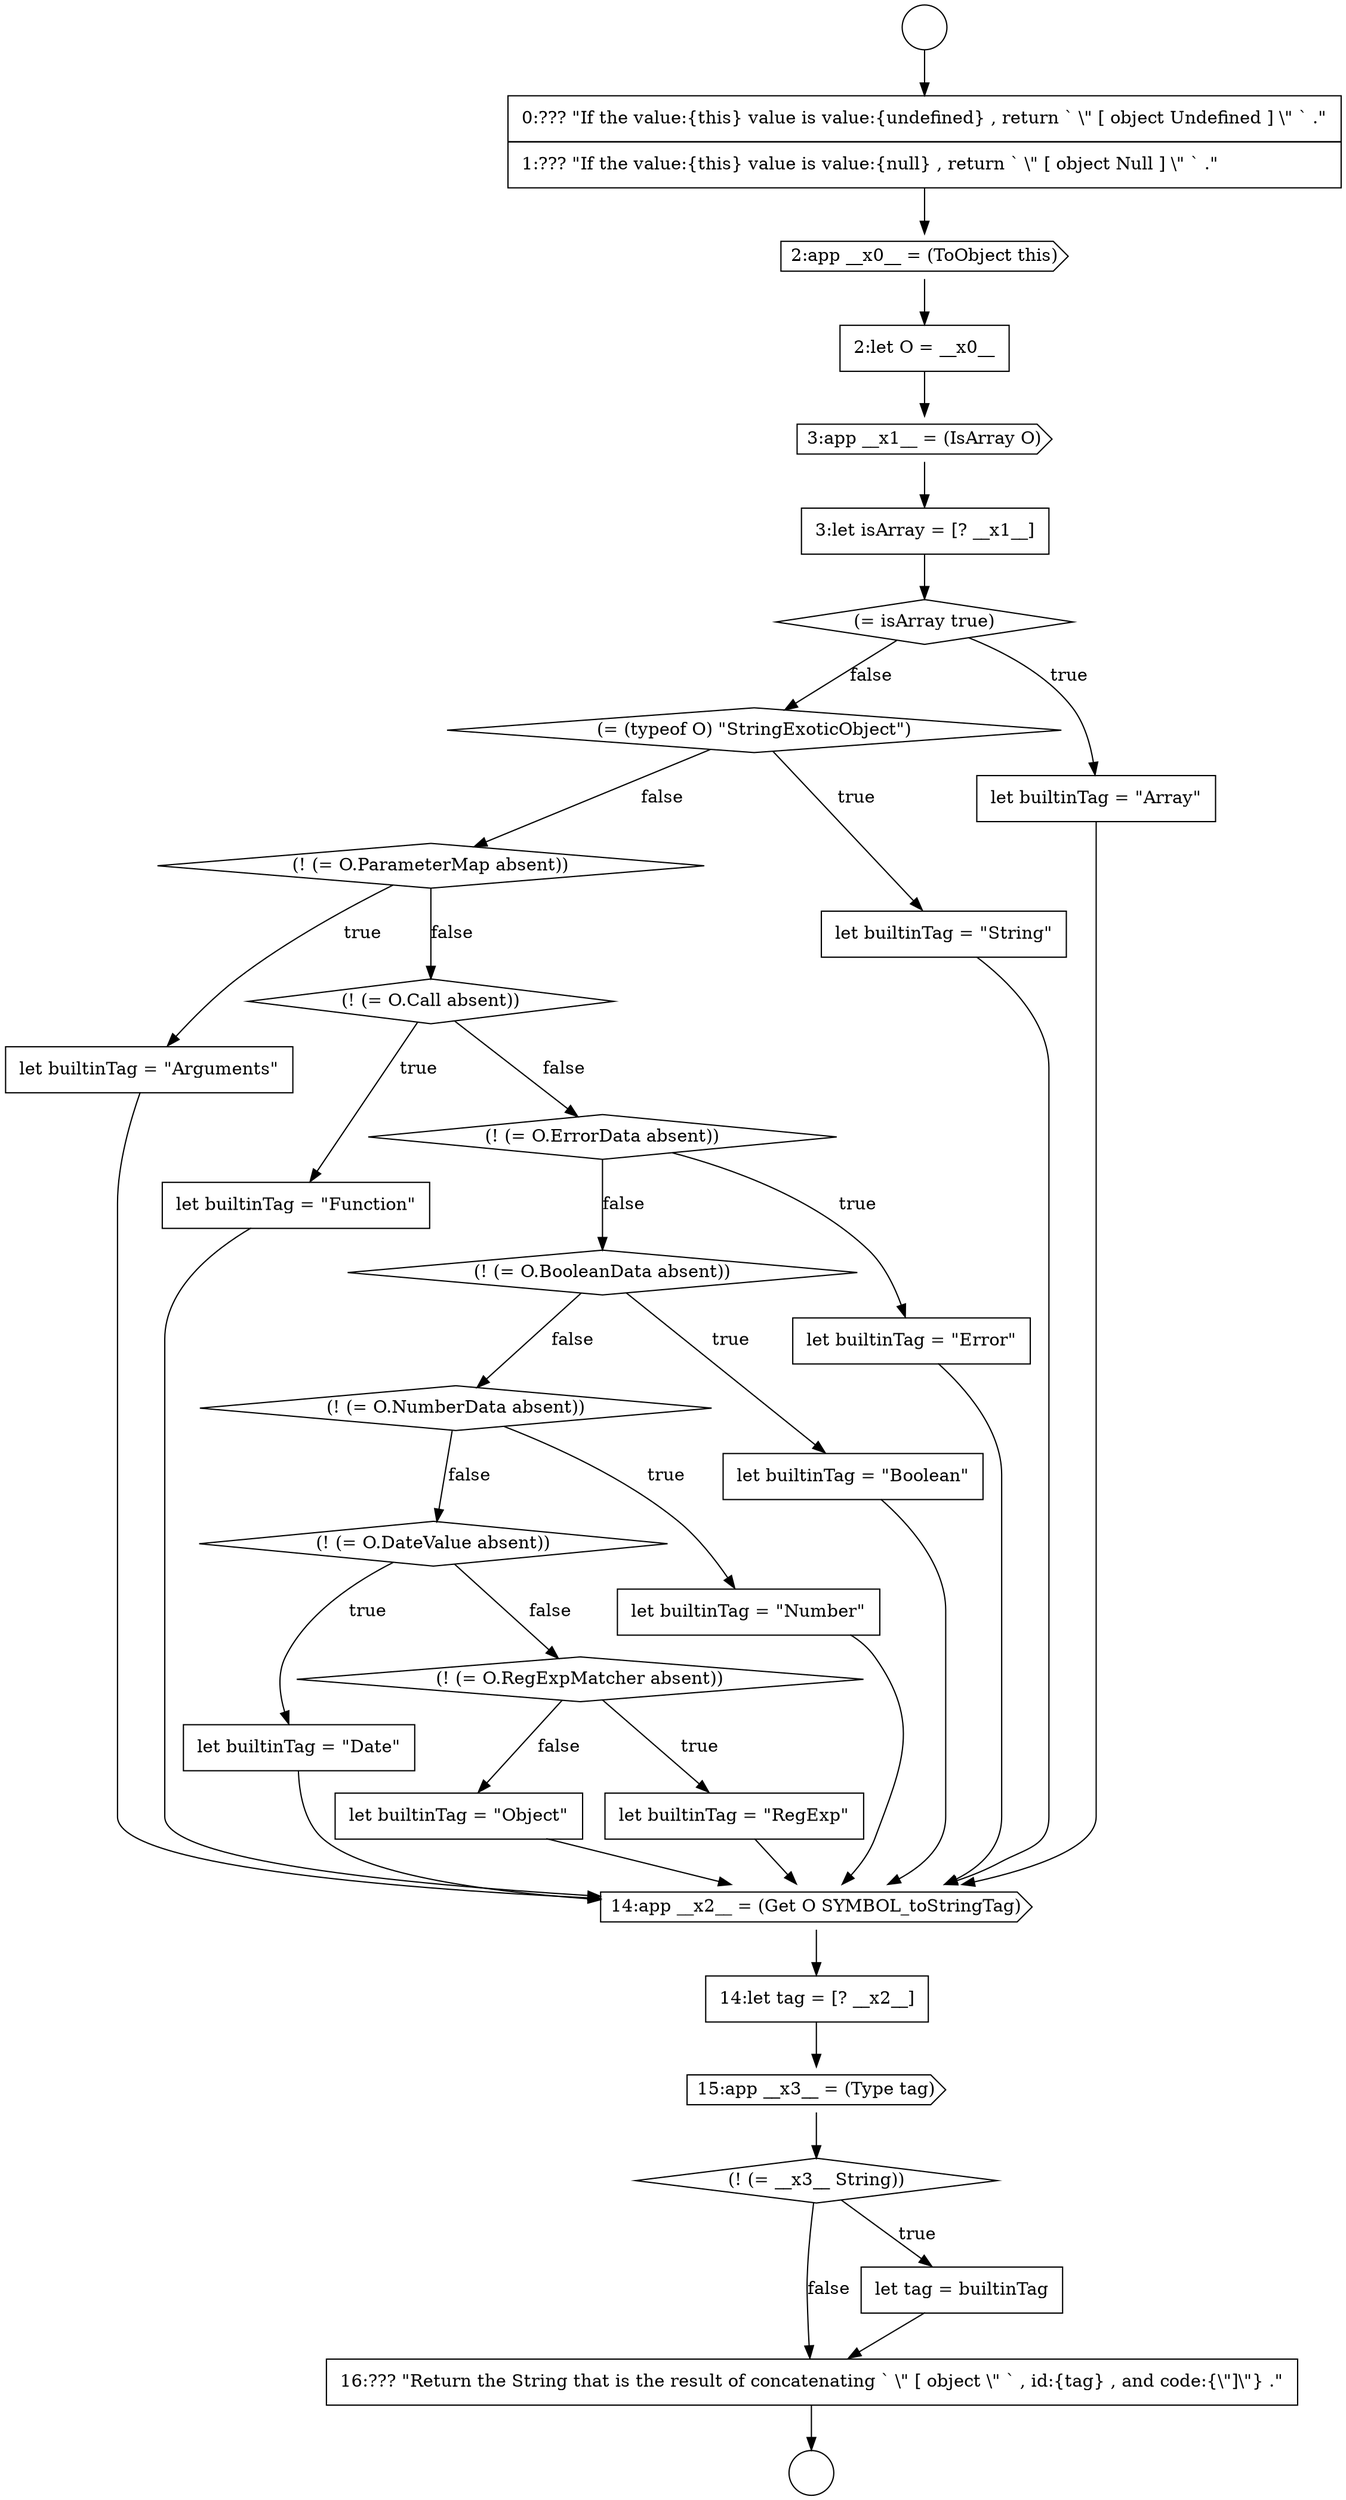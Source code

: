 digraph {
  node10561 [shape=none, margin=0, label=<<font color="black">
    <table border="0" cellborder="1" cellspacing="0" cellpadding="10">
      <tr><td align="left">14:let tag = [? __x2__]</td></tr>
    </table>
  </font>> color="black" fillcolor="white" style=filled]
  node10548 [shape=none, margin=0, label=<<font color="black">
    <table border="0" cellborder="1" cellspacing="0" cellpadding="10">
      <tr><td align="left">let builtinTag = &quot;Function&quot;</td></tr>
    </table>
  </font>> color="black" fillcolor="white" style=filled]
  node10543 [shape=diamond, label=<<font color="black">(= (typeof O) &quot;StringExoticObject&quot;)</font>> color="black" fillcolor="white" style=filled]
  node10539 [shape=cds, label=<<font color="black">3:app __x1__ = (IsArray O)</font>> color="black" fillcolor="white" style=filled]
  node10556 [shape=none, margin=0, label=<<font color="black">
    <table border="0" cellborder="1" cellspacing="0" cellpadding="10">
      <tr><td align="left">let builtinTag = &quot;Date&quot;</td></tr>
    </table>
  </font>> color="black" fillcolor="white" style=filled]
  node10541 [shape=diamond, label=<<font color="black">(= isArray true)</font>> color="black" fillcolor="white" style=filled]
  node10546 [shape=none, margin=0, label=<<font color="black">
    <table border="0" cellborder="1" cellspacing="0" cellpadding="10">
      <tr><td align="left">let builtinTag = &quot;Arguments&quot;</td></tr>
    </table>
  </font>> color="black" fillcolor="white" style=filled]
  node10563 [shape=diamond, label=<<font color="black">(! (= __x3__ String))</font>> color="black" fillcolor="white" style=filled]
  node10537 [shape=cds, label=<<font color="black">2:app __x0__ = (ToObject this)</font>> color="black" fillcolor="white" style=filled]
  node10542 [shape=none, margin=0, label=<<font color="black">
    <table border="0" cellborder="1" cellspacing="0" cellpadding="10">
      <tr><td align="left">let builtinTag = &quot;Array&quot;</td></tr>
    </table>
  </font>> color="black" fillcolor="white" style=filled]
  node10562 [shape=cds, label=<<font color="black">15:app __x3__ = (Type tag)</font>> color="black" fillcolor="white" style=filled]
  node10545 [shape=diamond, label=<<font color="black">(! (= O.ParameterMap absent))</font>> color="black" fillcolor="white" style=filled]
  node10559 [shape=none, margin=0, label=<<font color="black">
    <table border="0" cellborder="1" cellspacing="0" cellpadding="10">
      <tr><td align="left">let builtinTag = &quot;Object&quot;</td></tr>
    </table>
  </font>> color="black" fillcolor="white" style=filled]
  node10534 [shape=circle label=" " color="black" fillcolor="white" style=filled]
  node10555 [shape=diamond, label=<<font color="black">(! (= O.DateValue absent))</font>> color="black" fillcolor="white" style=filled]
  node10551 [shape=diamond, label=<<font color="black">(! (= O.BooleanData absent))</font>> color="black" fillcolor="white" style=filled]
  node10538 [shape=none, margin=0, label=<<font color="black">
    <table border="0" cellborder="1" cellspacing="0" cellpadding="10">
      <tr><td align="left">2:let O = __x0__</td></tr>
    </table>
  </font>> color="black" fillcolor="white" style=filled]
  node10560 [shape=cds, label=<<font color="black">14:app __x2__ = (Get O SYMBOL_toStringTag)</font>> color="black" fillcolor="white" style=filled]
  node10550 [shape=none, margin=0, label=<<font color="black">
    <table border="0" cellborder="1" cellspacing="0" cellpadding="10">
      <tr><td align="left">let builtinTag = &quot;Error&quot;</td></tr>
    </table>
  </font>> color="black" fillcolor="white" style=filled]
  node10547 [shape=diamond, label=<<font color="black">(! (= O.Call absent))</font>> color="black" fillcolor="white" style=filled]
  node10557 [shape=diamond, label=<<font color="black">(! (= O.RegExpMatcher absent))</font>> color="black" fillcolor="white" style=filled]
  node10565 [shape=none, margin=0, label=<<font color="black">
    <table border="0" cellborder="1" cellspacing="0" cellpadding="10">
      <tr><td align="left">16:??? &quot;Return the String that is the result of concatenating ` \&quot; [ object \&quot; ` , id:{tag} , and code:{\&quot;]\&quot;} .&quot;</td></tr>
    </table>
  </font>> color="black" fillcolor="white" style=filled]
  node10564 [shape=none, margin=0, label=<<font color="black">
    <table border="0" cellborder="1" cellspacing="0" cellpadding="10">
      <tr><td align="left">let tag = builtinTag</td></tr>
    </table>
  </font>> color="black" fillcolor="white" style=filled]
  node10549 [shape=diamond, label=<<font color="black">(! (= O.ErrorData absent))</font>> color="black" fillcolor="white" style=filled]
  node10544 [shape=none, margin=0, label=<<font color="black">
    <table border="0" cellborder="1" cellspacing="0" cellpadding="10">
      <tr><td align="left">let builtinTag = &quot;String&quot;</td></tr>
    </table>
  </font>> color="black" fillcolor="white" style=filled]
  node10540 [shape=none, margin=0, label=<<font color="black">
    <table border="0" cellborder="1" cellspacing="0" cellpadding="10">
      <tr><td align="left">3:let isArray = [? __x1__]</td></tr>
    </table>
  </font>> color="black" fillcolor="white" style=filled]
  node10553 [shape=diamond, label=<<font color="black">(! (= O.NumberData absent))</font>> color="black" fillcolor="white" style=filled]
  node10536 [shape=none, margin=0, label=<<font color="black">
    <table border="0" cellborder="1" cellspacing="0" cellpadding="10">
      <tr><td align="left">0:??? &quot;If the value:{this} value is value:{undefined} , return ` \&quot; [ object Undefined ] \&quot; ` .&quot;</td></tr>
      <tr><td align="left">1:??? &quot;If the value:{this} value is value:{null} , return ` \&quot; [ object Null ] \&quot; ` .&quot;</td></tr>
    </table>
  </font>> color="black" fillcolor="white" style=filled]
  node10558 [shape=none, margin=0, label=<<font color="black">
    <table border="0" cellborder="1" cellspacing="0" cellpadding="10">
      <tr><td align="left">let builtinTag = &quot;RegExp&quot;</td></tr>
    </table>
  </font>> color="black" fillcolor="white" style=filled]
  node10554 [shape=none, margin=0, label=<<font color="black">
    <table border="0" cellborder="1" cellspacing="0" cellpadding="10">
      <tr><td align="left">let builtinTag = &quot;Number&quot;</td></tr>
    </table>
  </font>> color="black" fillcolor="white" style=filled]
  node10535 [shape=circle label=" " color="black" fillcolor="white" style=filled]
  node10552 [shape=none, margin=0, label=<<font color="black">
    <table border="0" cellborder="1" cellspacing="0" cellpadding="10">
      <tr><td align="left">let builtinTag = &quot;Boolean&quot;</td></tr>
    </table>
  </font>> color="black" fillcolor="white" style=filled]
  node10539 -> node10540 [ color="black"]
  node10549 -> node10550 [label=<<font color="black">true</font>> color="black"]
  node10549 -> node10551 [label=<<font color="black">false</font>> color="black"]
  node10562 -> node10563 [ color="black"]
  node10551 -> node10552 [label=<<font color="black">true</font>> color="black"]
  node10551 -> node10553 [label=<<font color="black">false</font>> color="black"]
  node10543 -> node10544 [label=<<font color="black">true</font>> color="black"]
  node10543 -> node10545 [label=<<font color="black">false</font>> color="black"]
  node10548 -> node10560 [ color="black"]
  node10538 -> node10539 [ color="black"]
  node10546 -> node10560 [ color="black"]
  node10561 -> node10562 [ color="black"]
  node10541 -> node10542 [label=<<font color="black">true</font>> color="black"]
  node10541 -> node10543 [label=<<font color="black">false</font>> color="black"]
  node10537 -> node10538 [ color="black"]
  node10564 -> node10565 [ color="black"]
  node10565 -> node10535 [ color="black"]
  node10559 -> node10560 [ color="black"]
  node10536 -> node10537 [ color="black"]
  node10534 -> node10536 [ color="black"]
  node10560 -> node10561 [ color="black"]
  node10555 -> node10556 [label=<<font color="black">true</font>> color="black"]
  node10555 -> node10557 [label=<<font color="black">false</font>> color="black"]
  node10540 -> node10541 [ color="black"]
  node10542 -> node10560 [ color="black"]
  node10558 -> node10560 [ color="black"]
  node10556 -> node10560 [ color="black"]
  node10557 -> node10558 [label=<<font color="black">true</font>> color="black"]
  node10557 -> node10559 [label=<<font color="black">false</font>> color="black"]
  node10550 -> node10560 [ color="black"]
  node10544 -> node10560 [ color="black"]
  node10563 -> node10564 [label=<<font color="black">true</font>> color="black"]
  node10563 -> node10565 [label=<<font color="black">false</font>> color="black"]
  node10545 -> node10546 [label=<<font color="black">true</font>> color="black"]
  node10545 -> node10547 [label=<<font color="black">false</font>> color="black"]
  node10554 -> node10560 [ color="black"]
  node10547 -> node10548 [label=<<font color="black">true</font>> color="black"]
  node10547 -> node10549 [label=<<font color="black">false</font>> color="black"]
  node10553 -> node10554 [label=<<font color="black">true</font>> color="black"]
  node10553 -> node10555 [label=<<font color="black">false</font>> color="black"]
  node10552 -> node10560 [ color="black"]
}
